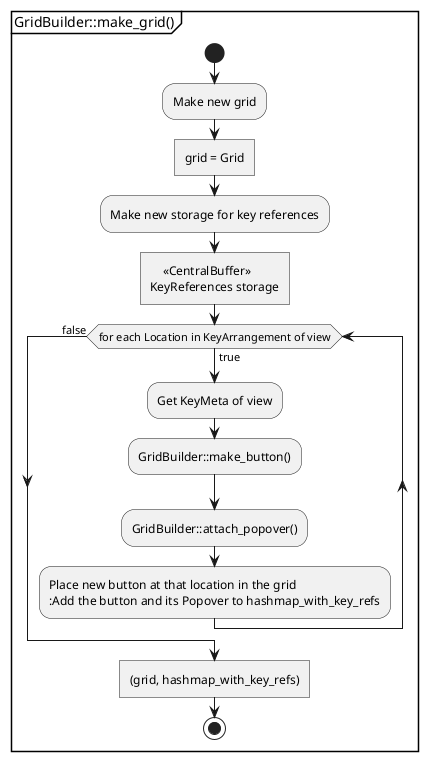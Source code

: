 @startuml grid_builder_make_grid

partition "GridBuilder::make_grid()"{  
  start
  :Make new grid;
  :grid = Grid]
  :Make new storage for key references;
  :    <<CentralBuffer>>
  KeyReferences storage]

  while (for each Location in KeyArrangement of view) is (true)
    :Get KeyMeta of view;
    :GridBuilder::make_button();
    :GridBuilder::attach_popover();
    :Place new button at that location in the grid
    :Add the button and its Popover to hashmap_with_key_refs;
  endwhile (false)
  :(grid, hashmap_with_key_refs)]
  stop
}
@enduml